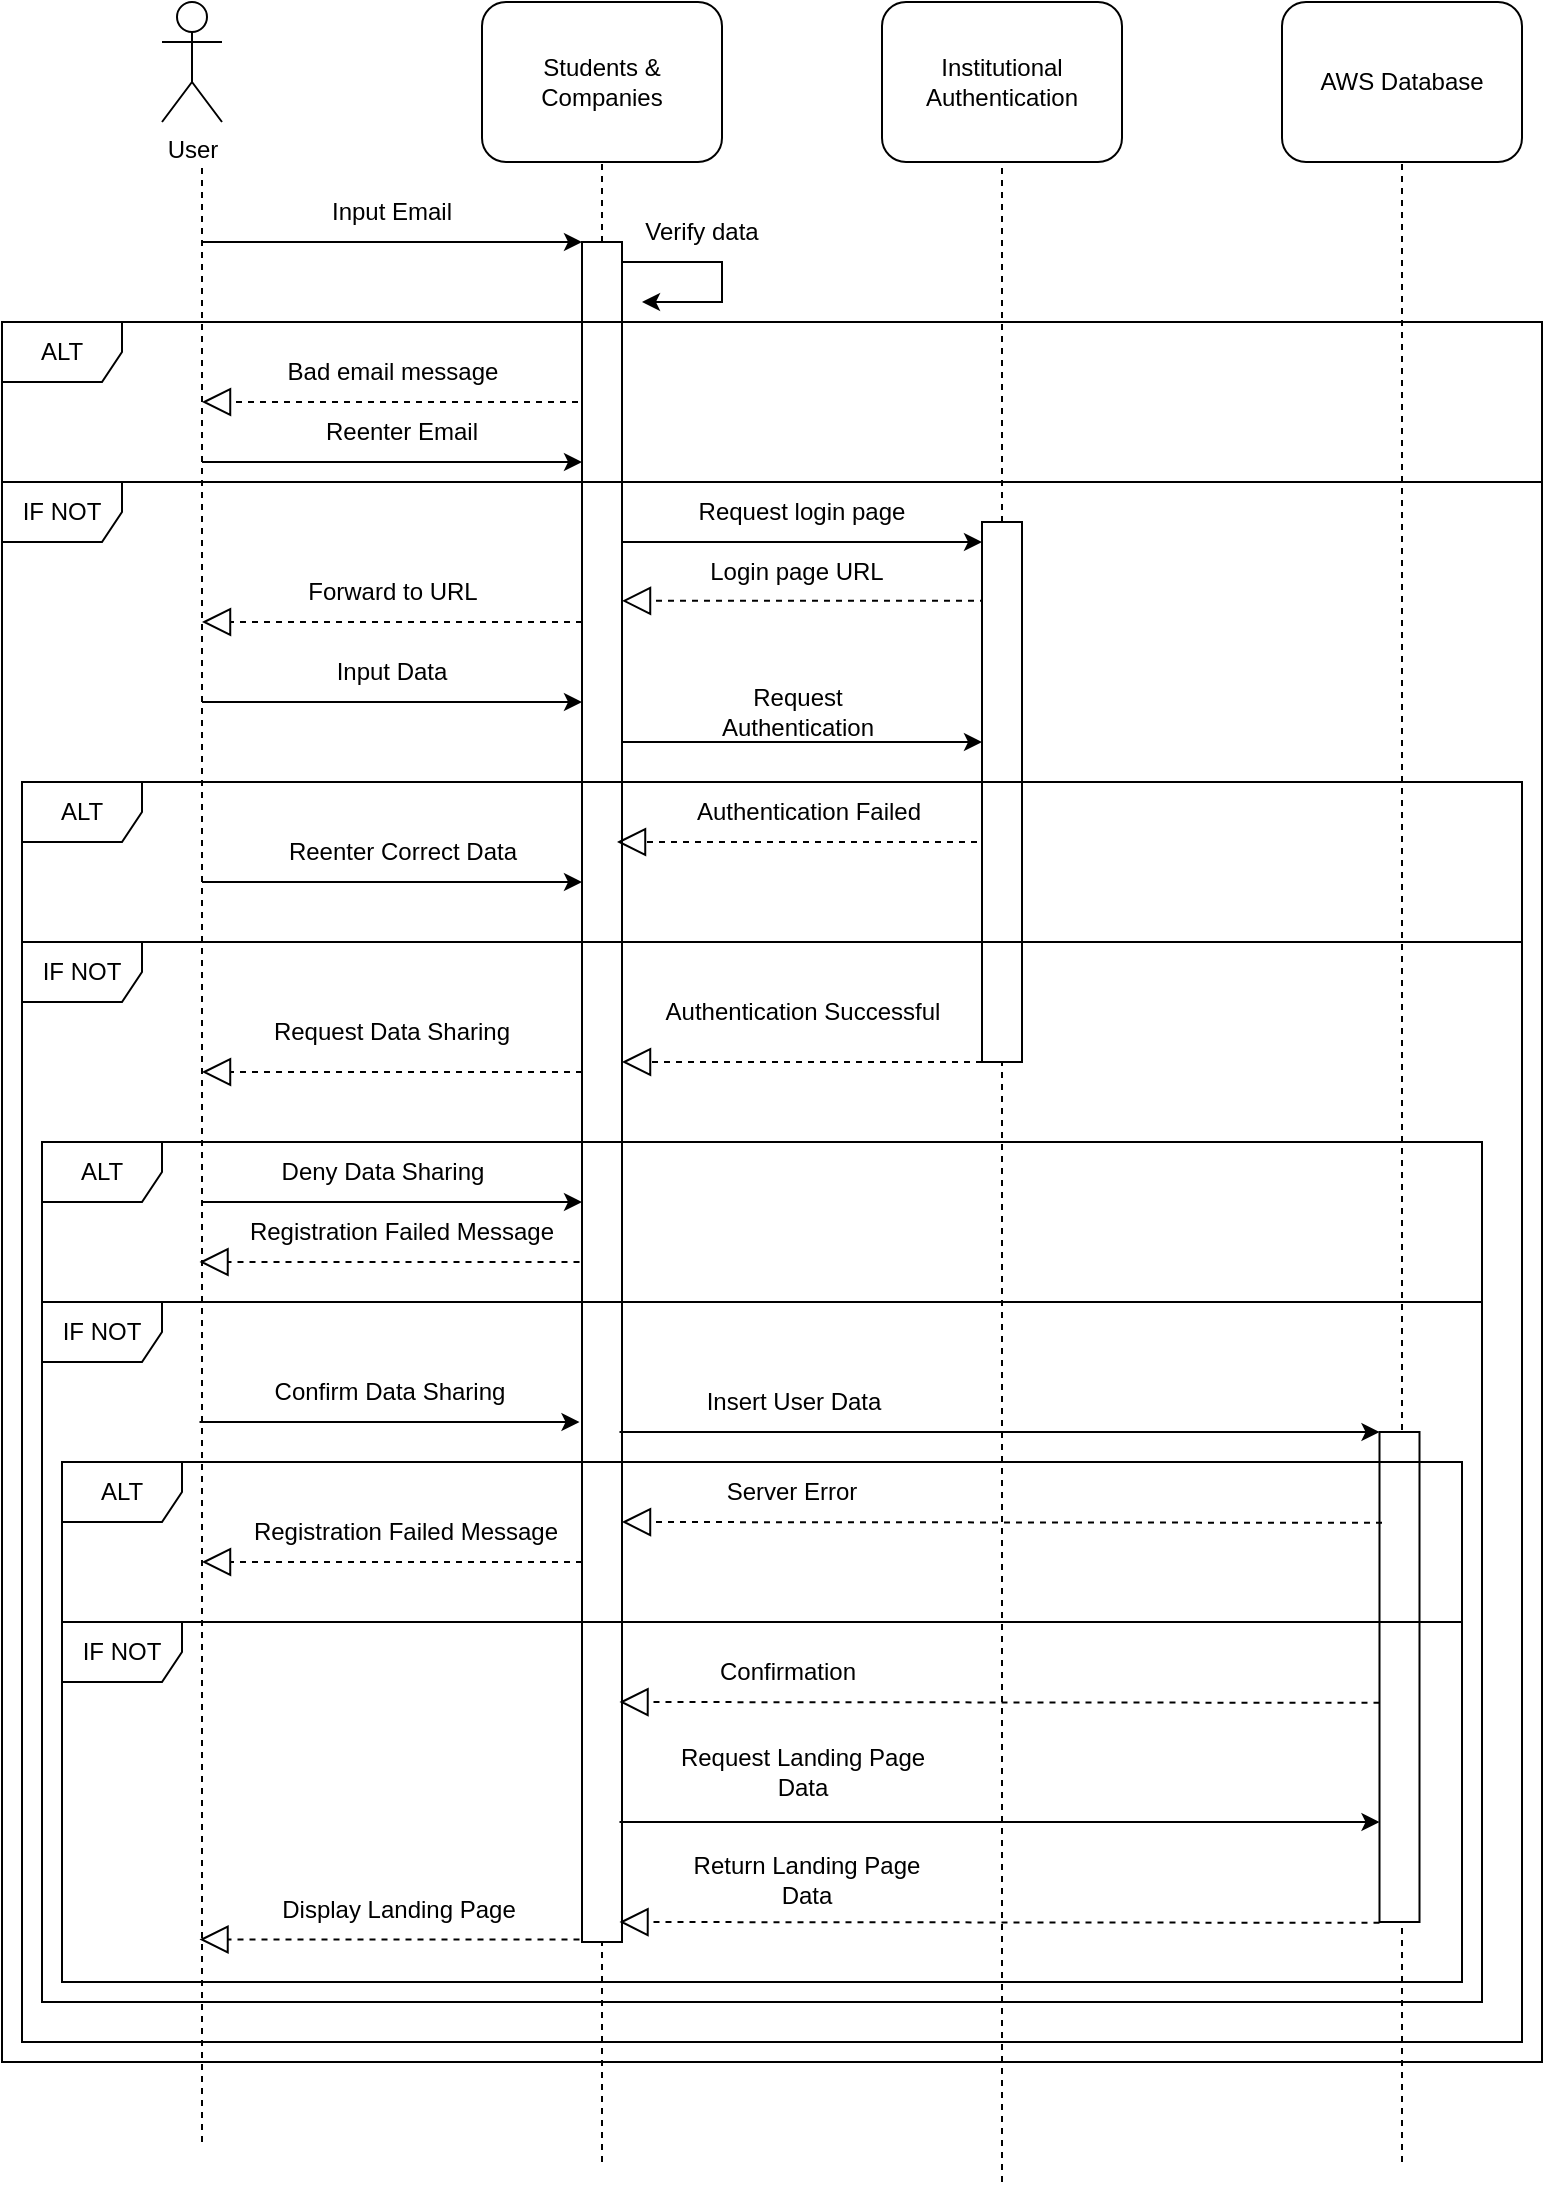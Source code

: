 <mxfile version="25.0.3">
  <diagram name="Page-1" id="13e1069c-82ec-6db2-03f1-153e76fe0fe0">
    <mxGraphModel dx="2544" dy="769" grid="1" gridSize="10" guides="1" tooltips="1" connect="1" arrows="1" fold="1" page="1" pageScale="1" pageWidth="1100" pageHeight="850" background="none" math="0" shadow="0">
      <root>
        <mxCell id="0" />
        <mxCell id="1" parent="0" />
        <mxCell id="ln-Szk9AGflIyGVg6pl5-1" value="&lt;div&gt;User&lt;/div&gt;" style="shape=umlActor;verticalLabelPosition=bottom;verticalAlign=top;html=1;outlineConnect=0;" vertex="1" parent="1">
          <mxGeometry x="40" y="20" width="30" height="60" as="geometry" />
        </mxCell>
        <mxCell id="ln-Szk9AGflIyGVg6pl5-2" value="&lt;div&gt;Students &amp;amp; Companies&lt;/div&gt;" style="rounded=1;whiteSpace=wrap;html=1;" vertex="1" parent="1">
          <mxGeometry x="200" y="20" width="120" height="80" as="geometry" />
        </mxCell>
        <mxCell id="ln-Szk9AGflIyGVg6pl5-3" value="&lt;div&gt;Institutional Authentication &lt;br&gt;&lt;/div&gt;" style="rounded=1;whiteSpace=wrap;html=1;" vertex="1" parent="1">
          <mxGeometry x="400" y="20" width="120" height="80" as="geometry" />
        </mxCell>
        <mxCell id="ln-Szk9AGflIyGVg6pl5-4" value="AWS Database" style="rounded=1;whiteSpace=wrap;html=1;" vertex="1" parent="1">
          <mxGeometry x="600" y="20" width="120" height="80" as="geometry" />
        </mxCell>
        <mxCell id="ln-Szk9AGflIyGVg6pl5-5" value="" style="endArrow=none;dashed=1;html=1;rounded=0;" edge="1" parent="1">
          <mxGeometry width="50" height="50" relative="1" as="geometry">
            <mxPoint x="60" y="1090" as="sourcePoint" />
            <mxPoint x="60" y="100" as="targetPoint" />
          </mxGeometry>
        </mxCell>
        <mxCell id="ln-Szk9AGflIyGVg6pl5-7" value="" style="endArrow=none;dashed=1;html=1;rounded=0;entryX=0.5;entryY=1;entryDx=0;entryDy=0;" edge="1" parent="1" source="ln-Szk9AGflIyGVg6pl5-34" target="ln-Szk9AGflIyGVg6pl5-3">
          <mxGeometry width="50" height="50" relative="1" as="geometry">
            <mxPoint x="460" y="790" as="sourcePoint" />
            <mxPoint x="457.5" y="120" as="targetPoint" />
          </mxGeometry>
        </mxCell>
        <mxCell id="ln-Szk9AGflIyGVg6pl5-8" value="" style="endArrow=none;dashed=1;html=1;rounded=0;entryX=0.5;entryY=1;entryDx=0;entryDy=0;" edge="1" parent="1" target="ln-Szk9AGflIyGVg6pl5-4">
          <mxGeometry width="50" height="50" relative="1" as="geometry">
            <mxPoint x="660" y="1100" as="sourcePoint" />
            <mxPoint x="659" y="210" as="targetPoint" />
          </mxGeometry>
        </mxCell>
        <mxCell id="ln-Szk9AGflIyGVg6pl5-10" value="" style="endArrow=none;dashed=1;html=1;rounded=0;entryX=0.5;entryY=1;entryDx=0;entryDy=0;" edge="1" parent="1" target="ln-Szk9AGflIyGVg6pl5-2">
          <mxGeometry width="50" height="50" relative="1" as="geometry">
            <mxPoint x="260" y="1100" as="sourcePoint" />
            <mxPoint x="260" y="250" as="targetPoint" />
          </mxGeometry>
        </mxCell>
        <mxCell id="ln-Szk9AGflIyGVg6pl5-18" value="" style="endArrow=classic;html=1;rounded=0;entryX=0;entryY=0;entryDx=0;entryDy=0;" edge="1" parent="1" target="ln-Szk9AGflIyGVg6pl5-20">
          <mxGeometry width="50" height="50" relative="1" as="geometry">
            <mxPoint x="60" y="140" as="sourcePoint" />
            <mxPoint x="210" y="160" as="targetPoint" />
          </mxGeometry>
        </mxCell>
        <mxCell id="ln-Szk9AGflIyGVg6pl5-19" value="Input Email" style="text;html=1;align=center;verticalAlign=middle;whiteSpace=wrap;rounded=0;" vertex="1" parent="1">
          <mxGeometry x="120" y="110" width="70" height="30" as="geometry" />
        </mxCell>
        <mxCell id="ln-Szk9AGflIyGVg6pl5-21" value="" style="endArrow=classic;html=1;rounded=0;" edge="1" parent="1">
          <mxGeometry width="50" height="50" relative="1" as="geometry">
            <mxPoint x="270" y="150" as="sourcePoint" />
            <mxPoint x="280" y="170" as="targetPoint" />
            <Array as="points">
              <mxPoint x="320" y="150" />
              <mxPoint x="320" y="170" />
            </Array>
          </mxGeometry>
        </mxCell>
        <mxCell id="ln-Szk9AGflIyGVg6pl5-22" value="Verify data" style="text;html=1;align=center;verticalAlign=middle;whiteSpace=wrap;rounded=0;" vertex="1" parent="1">
          <mxGeometry x="280" y="120" width="60" height="30" as="geometry" />
        </mxCell>
        <mxCell id="ln-Szk9AGflIyGVg6pl5-26" value="" style="endArrow=block;dashed=1;endFill=0;endSize=12;html=1;rounded=0;" edge="1" parent="1">
          <mxGeometry width="160" relative="1" as="geometry">
            <mxPoint x="260" y="220" as="sourcePoint" />
            <mxPoint x="60" y="220" as="targetPoint" />
          </mxGeometry>
        </mxCell>
        <mxCell id="ln-Szk9AGflIyGVg6pl5-27" value="Bad email message" style="text;html=1;align=center;verticalAlign=middle;whiteSpace=wrap;rounded=0;" vertex="1" parent="1">
          <mxGeometry x="97.5" y="190" width="115" height="30" as="geometry" />
        </mxCell>
        <mxCell id="ln-Szk9AGflIyGVg6pl5-28" value="" style="endArrow=classic;html=1;rounded=0;entryX=0;entryY=0;entryDx=0;entryDy=0;" edge="1" parent="1">
          <mxGeometry width="50" height="50" relative="1" as="geometry">
            <mxPoint x="60" y="250" as="sourcePoint" />
            <mxPoint x="250" y="250" as="targetPoint" />
          </mxGeometry>
        </mxCell>
        <mxCell id="ln-Szk9AGflIyGVg6pl5-29" value="Reenter Email" style="text;html=1;align=center;verticalAlign=middle;whiteSpace=wrap;rounded=0;" vertex="1" parent="1">
          <mxGeometry x="120" y="220" width="80" height="30" as="geometry" />
        </mxCell>
        <mxCell id="ln-Szk9AGflIyGVg6pl5-30" value="" style="endArrow=classic;html=1;rounded=0;entryX=0;entryY=0;entryDx=0;entryDy=0;" edge="1" parent="1">
          <mxGeometry width="50" height="50" relative="1" as="geometry">
            <mxPoint x="260" y="290" as="sourcePoint" />
            <mxPoint x="450" y="290" as="targetPoint" />
          </mxGeometry>
        </mxCell>
        <mxCell id="ln-Szk9AGflIyGVg6pl5-33" value="&lt;div&gt;Request login page&lt;/div&gt;" style="text;html=1;align=center;verticalAlign=middle;whiteSpace=wrap;rounded=0;" vertex="1" parent="1">
          <mxGeometry x="305" y="260" width="110" height="30" as="geometry" />
        </mxCell>
        <mxCell id="ln-Szk9AGflIyGVg6pl5-38" value="" style="endArrow=none;dashed=1;html=1;rounded=0;entryX=0.5;entryY=1;entryDx=0;entryDy=0;" edge="1" parent="1" target="ln-Szk9AGflIyGVg6pl5-34">
          <mxGeometry width="50" height="50" relative="1" as="geometry">
            <mxPoint x="460" y="1110" as="sourcePoint" />
            <mxPoint x="460" y="100" as="targetPoint" />
          </mxGeometry>
        </mxCell>
        <mxCell id="ln-Szk9AGflIyGVg6pl5-39" value="" style="endArrow=block;dashed=1;endFill=0;endSize=12;html=1;rounded=0;" edge="1" parent="1">
          <mxGeometry width="160" relative="1" as="geometry">
            <mxPoint x="470" y="319.41" as="sourcePoint" />
            <mxPoint x="270" y="319.41" as="targetPoint" />
          </mxGeometry>
        </mxCell>
        <mxCell id="ln-Szk9AGflIyGVg6pl5-34" value="" style="rounded=0;whiteSpace=wrap;html=1;" vertex="1" parent="1">
          <mxGeometry x="450" y="280" width="20" height="270" as="geometry" />
        </mxCell>
        <mxCell id="ln-Szk9AGflIyGVg6pl5-40" value="Login page URL" style="text;html=1;align=center;verticalAlign=middle;whiteSpace=wrap;rounded=0;" vertex="1" parent="1">
          <mxGeometry x="300" y="290" width="115" height="30" as="geometry" />
        </mxCell>
        <mxCell id="ln-Szk9AGflIyGVg6pl5-41" value="" style="endArrow=block;dashed=1;endFill=0;endSize=12;html=1;rounded=0;" edge="1" parent="1">
          <mxGeometry width="160" relative="1" as="geometry">
            <mxPoint x="250" y="330" as="sourcePoint" />
            <mxPoint x="60" y="330" as="targetPoint" />
          </mxGeometry>
        </mxCell>
        <mxCell id="ln-Szk9AGflIyGVg6pl5-42" value="Forward to URL" style="text;html=1;align=center;verticalAlign=middle;whiteSpace=wrap;rounded=0;" vertex="1" parent="1">
          <mxGeometry x="97.5" y="300" width="115" height="30" as="geometry" />
        </mxCell>
        <mxCell id="ln-Szk9AGflIyGVg6pl5-43" value="" style="endArrow=classic;html=1;rounded=0;entryX=0;entryY=0;entryDx=0;entryDy=0;" edge="1" parent="1">
          <mxGeometry width="50" height="50" relative="1" as="geometry">
            <mxPoint x="60" y="370" as="sourcePoint" />
            <mxPoint x="250" y="370" as="targetPoint" />
          </mxGeometry>
        </mxCell>
        <mxCell id="ln-Szk9AGflIyGVg6pl5-44" value="Input Data" style="text;html=1;align=center;verticalAlign=middle;whiteSpace=wrap;rounded=0;" vertex="1" parent="1">
          <mxGeometry x="120" y="340" width="70" height="30" as="geometry" />
        </mxCell>
        <mxCell id="ln-Szk9AGflIyGVg6pl5-46" value="" style="endArrow=classic;html=1;rounded=0;entryX=0;entryY=0;entryDx=0;entryDy=0;" edge="1" parent="1">
          <mxGeometry width="50" height="50" relative="1" as="geometry">
            <mxPoint x="260" y="390" as="sourcePoint" />
            <mxPoint x="450" y="390" as="targetPoint" />
          </mxGeometry>
        </mxCell>
        <mxCell id="ln-Szk9AGflIyGVg6pl5-20" value="" style="rounded=0;whiteSpace=wrap;html=1;" vertex="1" parent="1">
          <mxGeometry x="250" y="140" width="20" height="850" as="geometry" />
        </mxCell>
        <mxCell id="ln-Szk9AGflIyGVg6pl5-47" value="&lt;div&gt;Request Authentication&lt;/div&gt;" style="text;html=1;align=center;verticalAlign=middle;whiteSpace=wrap;rounded=0;" vertex="1" parent="1">
          <mxGeometry x="322.5" y="360" width="70" height="30" as="geometry" />
        </mxCell>
        <mxCell id="ln-Szk9AGflIyGVg6pl5-48" value="" style="endArrow=block;dashed=1;endFill=0;endSize=12;html=1;rounded=0;" edge="1" parent="1">
          <mxGeometry width="160" relative="1" as="geometry">
            <mxPoint x="450" y="550" as="sourcePoint" />
            <mxPoint x="270" y="550" as="targetPoint" />
          </mxGeometry>
        </mxCell>
        <mxCell id="ln-Szk9AGflIyGVg6pl5-49" value="Authentication Successful" style="text;html=1;align=center;verticalAlign=middle;whiteSpace=wrap;rounded=0;" vertex="1" parent="1">
          <mxGeometry x="287.5" y="510" width="145" height="30" as="geometry" />
        </mxCell>
        <mxCell id="ln-Szk9AGflIyGVg6pl5-50" value="" style="endArrow=block;dashed=1;endFill=0;endSize=12;html=1;rounded=0;" edge="1" parent="1">
          <mxGeometry width="160" relative="1" as="geometry">
            <mxPoint x="250" y="555" as="sourcePoint" />
            <mxPoint x="60" y="555" as="targetPoint" />
          </mxGeometry>
        </mxCell>
        <mxCell id="ln-Szk9AGflIyGVg6pl5-51" value="Request Data Sharing" style="text;html=1;align=center;verticalAlign=middle;whiteSpace=wrap;rounded=0;" vertex="1" parent="1">
          <mxGeometry x="91.25" y="520" width="127.5" height="30" as="geometry" />
        </mxCell>
        <mxCell id="ln-Szk9AGflIyGVg6pl5-52" value="" style="endArrow=classic;html=1;rounded=0;entryX=0;entryY=0;entryDx=0;entryDy=0;" edge="1" parent="1">
          <mxGeometry width="50" height="50" relative="1" as="geometry">
            <mxPoint x="58.75" y="730" as="sourcePoint" />
            <mxPoint x="248.75" y="730" as="targetPoint" />
          </mxGeometry>
        </mxCell>
        <mxCell id="ln-Szk9AGflIyGVg6pl5-53" value="Confirm Data Sharing" style="text;html=1;align=center;verticalAlign=middle;whiteSpace=wrap;rounded=0;" vertex="1" parent="1">
          <mxGeometry x="93.75" y="700" width="120" height="30" as="geometry" />
        </mxCell>
        <mxCell id="ln-Szk9AGflIyGVg6pl5-54" value="" style="rounded=0;whiteSpace=wrap;html=1;" vertex="1" parent="1">
          <mxGeometry x="648.75" y="735" width="20" height="245" as="geometry" />
        </mxCell>
        <mxCell id="ln-Szk9AGflIyGVg6pl5-55" value="" style="endArrow=classic;html=1;rounded=0;entryX=0;entryY=0;entryDx=0;entryDy=0;" edge="1" parent="1">
          <mxGeometry width="50" height="50" relative="1" as="geometry">
            <mxPoint x="268.75" y="735" as="sourcePoint" />
            <mxPoint x="648.75" y="735" as="targetPoint" />
          </mxGeometry>
        </mxCell>
        <mxCell id="ln-Szk9AGflIyGVg6pl5-56" value="Insert User Data" style="text;html=1;align=center;verticalAlign=middle;whiteSpace=wrap;rounded=0;" vertex="1" parent="1">
          <mxGeometry x="296.25" y="705" width="120" height="30" as="geometry" />
        </mxCell>
        <mxCell id="ln-Szk9AGflIyGVg6pl5-57" value="" style="endArrow=block;dashed=1;endFill=0;endSize=12;html=1;rounded=0;" edge="1" parent="1">
          <mxGeometry width="160" relative="1" as="geometry">
            <mxPoint x="648.75" y="870.41" as="sourcePoint" />
            <mxPoint x="268.75" y="870" as="targetPoint" />
          </mxGeometry>
        </mxCell>
        <mxCell id="ln-Szk9AGflIyGVg6pl5-58" value="Confirmation" style="text;html=1;align=center;verticalAlign=middle;whiteSpace=wrap;rounded=0;" vertex="1" parent="1">
          <mxGeometry x="288.75" y="840" width="127.5" height="30" as="geometry" />
        </mxCell>
        <mxCell id="ln-Szk9AGflIyGVg6pl5-59" value="" style="endArrow=classic;html=1;rounded=0;entryX=0;entryY=0;entryDx=0;entryDy=0;" edge="1" parent="1">
          <mxGeometry width="50" height="50" relative="1" as="geometry">
            <mxPoint x="268.75" y="930" as="sourcePoint" />
            <mxPoint x="648.75" y="930" as="targetPoint" />
          </mxGeometry>
        </mxCell>
        <mxCell id="ln-Szk9AGflIyGVg6pl5-60" value="Request Landing Page Data" style="text;html=1;align=center;verticalAlign=middle;whiteSpace=wrap;rounded=0;" vertex="1" parent="1">
          <mxGeometry x="293.75" y="890" width="132.5" height="30" as="geometry" />
        </mxCell>
        <mxCell id="ln-Szk9AGflIyGVg6pl5-61" value="" style="endArrow=block;dashed=1;endFill=0;endSize=12;html=1;rounded=0;" edge="1" parent="1">
          <mxGeometry width="160" relative="1" as="geometry">
            <mxPoint x="648.75" y="980.41" as="sourcePoint" />
            <mxPoint x="268.75" y="980" as="targetPoint" />
          </mxGeometry>
        </mxCell>
        <mxCell id="ln-Szk9AGflIyGVg6pl5-62" value="&lt;div&gt;Return Landing Page Data&lt;/div&gt;" style="text;html=1;align=center;verticalAlign=middle;whiteSpace=wrap;rounded=0;" vertex="1" parent="1">
          <mxGeometry x="296.25" y="943.75" width="132.5" height="30" as="geometry" />
        </mxCell>
        <mxCell id="ln-Szk9AGflIyGVg6pl5-63" value="" style="endArrow=block;dashed=1;endFill=0;endSize=12;html=1;rounded=0;" edge="1" parent="1">
          <mxGeometry width="160" relative="1" as="geometry">
            <mxPoint x="248.75" y="988.75" as="sourcePoint" />
            <mxPoint x="58.75" y="988.75" as="targetPoint" />
          </mxGeometry>
        </mxCell>
        <mxCell id="ln-Szk9AGflIyGVg6pl5-64" value="Display Landing Page" style="text;html=1;align=center;verticalAlign=middle;whiteSpace=wrap;rounded=0;" vertex="1" parent="1">
          <mxGeometry x="96.25" y="958.75" width="125" height="30" as="geometry" />
        </mxCell>
        <mxCell id="ln-Szk9AGflIyGVg6pl5-65" value="ALT" style="shape=umlFrame;whiteSpace=wrap;html=1;pointerEvents=0;" vertex="1" parent="1">
          <mxGeometry x="-40" y="180" width="770" height="80" as="geometry" />
        </mxCell>
        <mxCell id="ln-Szk9AGflIyGVg6pl5-68" value="IF NOT" style="shape=umlFrame;whiteSpace=wrap;html=1;pointerEvents=0;" vertex="1" parent="1">
          <mxGeometry x="-40" y="260" width="770" height="790" as="geometry" />
        </mxCell>
        <mxCell id="ln-Szk9AGflIyGVg6pl5-69" value="" style="endArrow=block;dashed=1;endFill=0;endSize=12;html=1;rounded=0;" edge="1" parent="1">
          <mxGeometry width="160" relative="1" as="geometry">
            <mxPoint x="447.5" y="440" as="sourcePoint" />
            <mxPoint x="267.5" y="440" as="targetPoint" />
          </mxGeometry>
        </mxCell>
        <mxCell id="ln-Szk9AGflIyGVg6pl5-70" value="Authentication Failed" style="text;html=1;align=center;verticalAlign=middle;whiteSpace=wrap;rounded=0;" vertex="1" parent="1">
          <mxGeometry x="291.25" y="410" width="145" height="30" as="geometry" />
        </mxCell>
        <mxCell id="ln-Szk9AGflIyGVg6pl5-72" value="" style="endArrow=classic;html=1;rounded=0;entryX=0;entryY=0;entryDx=0;entryDy=0;" edge="1" parent="1">
          <mxGeometry width="50" height="50" relative="1" as="geometry">
            <mxPoint x="60" y="460" as="sourcePoint" />
            <mxPoint x="250" y="460" as="targetPoint" />
          </mxGeometry>
        </mxCell>
        <mxCell id="ln-Szk9AGflIyGVg6pl5-73" value="Reenter Correct Data" style="text;html=1;align=center;verticalAlign=middle;whiteSpace=wrap;rounded=0;" vertex="1" parent="1">
          <mxGeometry x="97.5" y="430" width="125" height="30" as="geometry" />
        </mxCell>
        <mxCell id="ln-Szk9AGflIyGVg6pl5-74" value="ALT" style="shape=umlFrame;whiteSpace=wrap;html=1;pointerEvents=0;" vertex="1" parent="1">
          <mxGeometry x="-30" y="410" width="750" height="80" as="geometry" />
        </mxCell>
        <mxCell id="ln-Szk9AGflIyGVg6pl5-75" value="IF NOT" style="shape=umlFrame;whiteSpace=wrap;html=1;pointerEvents=0;" vertex="1" parent="1">
          <mxGeometry x="-30" y="490" width="750" height="550" as="geometry" />
        </mxCell>
        <mxCell id="ln-Szk9AGflIyGVg6pl5-79" value="" style="endArrow=classic;html=1;rounded=0;entryX=0;entryY=0;entryDx=0;entryDy=0;" edge="1" parent="1">
          <mxGeometry width="50" height="50" relative="1" as="geometry">
            <mxPoint x="60" y="620" as="sourcePoint" />
            <mxPoint x="250" y="620" as="targetPoint" />
          </mxGeometry>
        </mxCell>
        <mxCell id="ln-Szk9AGflIyGVg6pl5-80" value="Deny Data Sharing" style="text;html=1;align=center;verticalAlign=middle;whiteSpace=wrap;rounded=0;" vertex="1" parent="1">
          <mxGeometry x="87.5" y="590" width="125" height="30" as="geometry" />
        </mxCell>
        <mxCell id="ln-Szk9AGflIyGVg6pl5-81" value="" style="endArrow=block;dashed=1;endFill=0;endSize=12;html=1;rounded=0;" edge="1" parent="1">
          <mxGeometry width="160" relative="1" as="geometry">
            <mxPoint x="248.75" y="650" as="sourcePoint" />
            <mxPoint x="58.75" y="650" as="targetPoint" />
          </mxGeometry>
        </mxCell>
        <mxCell id="ln-Szk9AGflIyGVg6pl5-82" value="Registration Failed Message" style="text;html=1;align=center;verticalAlign=middle;whiteSpace=wrap;rounded=0;" vertex="1" parent="1">
          <mxGeometry x="76.25" y="620" width="167.5" height="30" as="geometry" />
        </mxCell>
        <mxCell id="ln-Szk9AGflIyGVg6pl5-83" value="ALT" style="shape=umlFrame;whiteSpace=wrap;html=1;pointerEvents=0;" vertex="1" parent="1">
          <mxGeometry x="-20" y="590" width="720" height="80" as="geometry" />
        </mxCell>
        <mxCell id="ln-Szk9AGflIyGVg6pl5-84" value="IF NOT" style="shape=umlFrame;whiteSpace=wrap;html=1;pointerEvents=0;" vertex="1" parent="1">
          <mxGeometry x="-20" y="670" width="720" height="350" as="geometry" />
        </mxCell>
        <mxCell id="ln-Szk9AGflIyGVg6pl5-85" value="" style="endArrow=block;dashed=1;endFill=0;endSize=12;html=1;rounded=0;" edge="1" parent="1">
          <mxGeometry width="160" relative="1" as="geometry">
            <mxPoint x="650" y="780.41" as="sourcePoint" />
            <mxPoint x="270" y="780" as="targetPoint" />
          </mxGeometry>
        </mxCell>
        <mxCell id="ln-Szk9AGflIyGVg6pl5-86" value="Server Error" style="text;html=1;align=center;verticalAlign=middle;whiteSpace=wrap;rounded=0;" vertex="1" parent="1">
          <mxGeometry x="291.25" y="750" width="127.5" height="30" as="geometry" />
        </mxCell>
        <mxCell id="ln-Szk9AGflIyGVg6pl5-88" value="" style="endArrow=block;dashed=1;endFill=0;endSize=12;html=1;rounded=0;" edge="1" parent="1">
          <mxGeometry width="160" relative="1" as="geometry">
            <mxPoint x="250" y="800" as="sourcePoint" />
            <mxPoint x="60" y="800" as="targetPoint" />
          </mxGeometry>
        </mxCell>
        <mxCell id="ln-Szk9AGflIyGVg6pl5-89" value="Registration Failed Message" style="text;html=1;align=center;verticalAlign=middle;whiteSpace=wrap;rounded=0;" vertex="1" parent="1">
          <mxGeometry x="77.5" y="770" width="167.5" height="30" as="geometry" />
        </mxCell>
        <mxCell id="ln-Szk9AGflIyGVg6pl5-90" value="ALT" style="shape=umlFrame;whiteSpace=wrap;html=1;pointerEvents=0;" vertex="1" parent="1">
          <mxGeometry x="-10" y="750" width="700" height="80" as="geometry" />
        </mxCell>
        <mxCell id="ln-Szk9AGflIyGVg6pl5-91" value="IF NOT" style="shape=umlFrame;whiteSpace=wrap;html=1;pointerEvents=0;" vertex="1" parent="1">
          <mxGeometry x="-10" y="830" width="700" height="180" as="geometry" />
        </mxCell>
      </root>
    </mxGraphModel>
  </diagram>
</mxfile>
